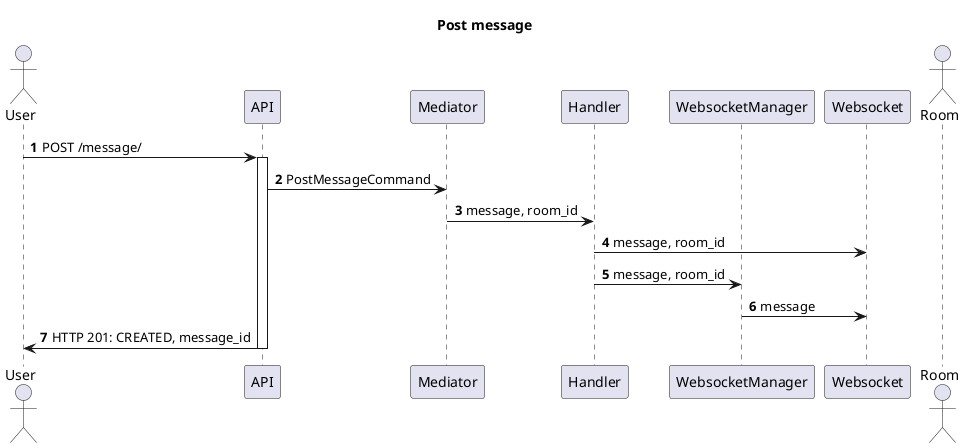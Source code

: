 @startuml
autonumber
title Post message

actor user as "User"
participant api as "API"
participant mediator as "Mediator"
participant handler as "Handler"
participant websocket_manager as "WebsocketManager"
participant websocket as "Websocket"
actor room as "Room"

user -> api ++: POST /message/

api -> mediator: PostMessageCommand

mediator -> handler: message, room_id

handler -> websocket: message, room_id

handler -> websocket_manager: message, room_id

websocket_manager -> websocket: message

api -> user --: HTTP 201: CREATED, message_id

@enduml